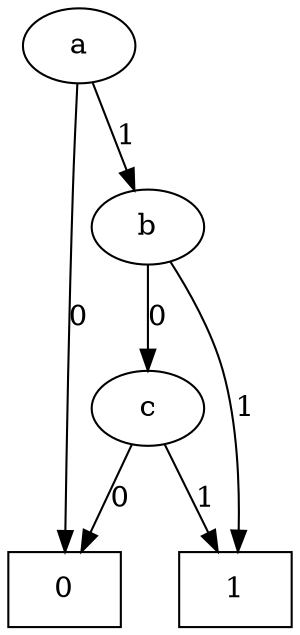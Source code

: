digraph Figure3 {
node[shape=oval];
1[label="a"];
node[shape=rectangle];
2[label="0"];
node[shape=oval];
3[label="b"];
node[shape=oval];
4[label="c"];
node[shape=rectangle];
5[label="1"];

1->2[label=0];
1->3[label=1];
3->4[label=0];
3->5[label=1];
4->2[label=0];
4->5[label=1];

}
